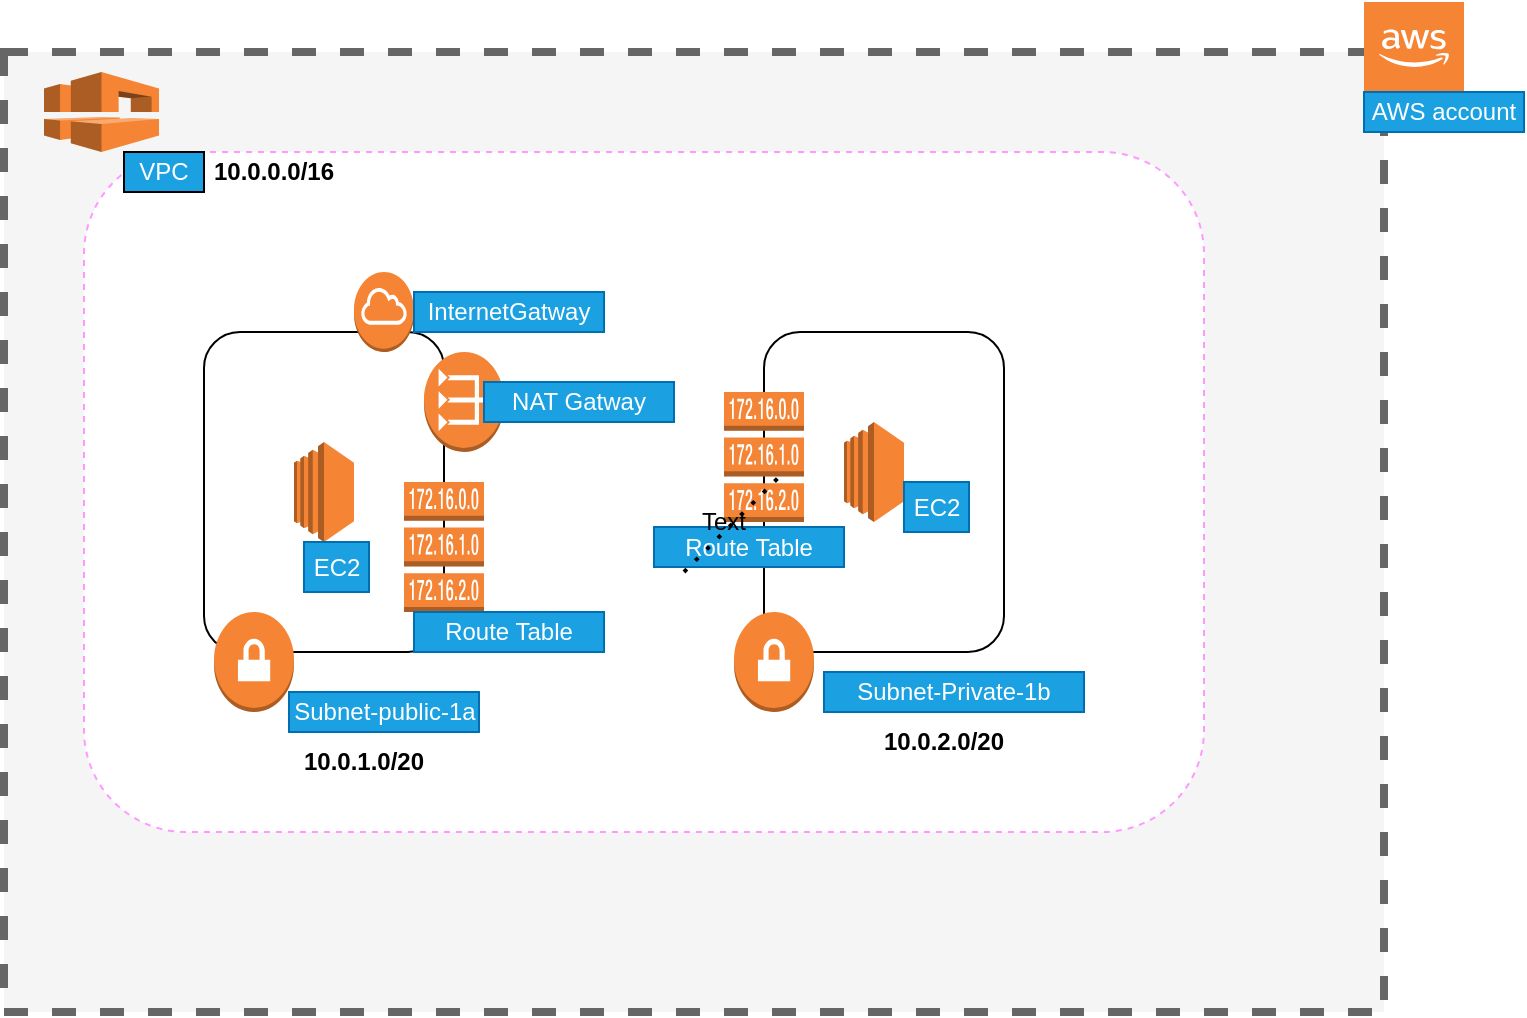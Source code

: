 <mxfile version="24.7.12">
  <diagram name="Page-1" id="WV9xIQ6IZs9nmJnuFk1x">
    <mxGraphModel dx="1050" dy="522" grid="1" gridSize="10" guides="1" tooltips="1" connect="1" arrows="1" fold="1" page="1" pageScale="1" pageWidth="850" pageHeight="1100" background="none" math="0" shadow="0">
      <root>
        <mxCell id="0" />
        <mxCell id="1" parent="0" />
        <mxCell id="RgGuMsB46pDfwZEgmnOT-1" value="" style="rounded=0;whiteSpace=wrap;html=1;fillColor=#f5f5f5;fontColor=#333333;strokeColor=#666666;dashed=1;strokeWidth=4;" vertex="1" parent="1">
          <mxGeometry x="60" y="40" width="690" height="480" as="geometry" />
        </mxCell>
        <mxCell id="RgGuMsB46pDfwZEgmnOT-2" value="&lt;span style=&quot;color: rgba(0, 0, 0, 0); font-family: monospace; font-size: 0px; text-align: start; text-wrap: nowrap;&quot;&gt;%3CmxGraphModel%3E%3Croot%3E%3CmxCell%20id%3D%220%22%2F%3E%3CmxCell%20id%3D%221%22%20parent%3D%220%22%2F%3E%3CmxCell%20id%3D%222%22%20value%3D%22Subnet-public-1a%22%20style%3D%22text%3Bhtml%3D1%3Balign%3Dcenter%3BverticalAlign%3Dmiddle%3BwhiteSpace%3Dwrap%3Brounded%3D0%3BfillColor%3D%231ba1e2%3BstrokeColor%3D%23006EAF%3BfontColor%3D%23ffffff%3B%22%20vertex%3D%221%22%20parent%3D%221%22%3E%3CmxGeometry%20x%3D%22202.5%22%20y%3D%22360%22%20width%3D%2295%22%20height%3D%2220%22%20as%3D%22geometry%22%2F%3E%3C%2FmxCell%3E%3C%2Froot%3E%3C%2FmxGraphModel%3E&lt;/span&gt;" style="rounded=1;whiteSpace=wrap;html=1;dashed=1;strokeColor=#FF99FF;" vertex="1" parent="1">
          <mxGeometry x="100" y="90" width="560" height="340" as="geometry" />
        </mxCell>
        <mxCell id="RgGuMsB46pDfwZEgmnOT-3" value="" style="rounded=1;whiteSpace=wrap;html=1;" vertex="1" parent="1">
          <mxGeometry x="160" y="180" width="120" height="160" as="geometry" />
        </mxCell>
        <mxCell id="RgGuMsB46pDfwZEgmnOT-4" value="" style="rounded=1;whiteSpace=wrap;html=1;" vertex="1" parent="1">
          <mxGeometry x="440" y="180" width="120" height="160" as="geometry" />
        </mxCell>
        <mxCell id="RgGuMsB46pDfwZEgmnOT-5" value="" style="outlineConnect=0;dashed=0;verticalLabelPosition=bottom;verticalAlign=top;align=center;html=1;shape=mxgraph.aws3.ec2;fillColor=#F58534;gradientColor=none;" vertex="1" parent="1">
          <mxGeometry x="205" y="235" width="30" height="50" as="geometry" />
        </mxCell>
        <mxCell id="RgGuMsB46pDfwZEgmnOT-6" value="" style="outlineConnect=0;dashed=0;verticalLabelPosition=bottom;verticalAlign=top;align=center;html=1;shape=mxgraph.aws3.ec2;fillColor=#F58534;gradientColor=none;" vertex="1" parent="1">
          <mxGeometry x="480" y="225" width="30" height="50" as="geometry" />
        </mxCell>
        <mxCell id="RgGuMsB46pDfwZEgmnOT-8" value="" style="outlineConnect=0;dashed=0;verticalLabelPosition=bottom;verticalAlign=top;align=center;html=1;shape=mxgraph.aws3.vpn_gateway;fillColor=#F58534;gradientColor=none;" vertex="1" parent="1">
          <mxGeometry x="165" y="320" width="40" height="50" as="geometry" />
        </mxCell>
        <mxCell id="RgGuMsB46pDfwZEgmnOT-9" value="" style="outlineConnect=0;dashed=0;verticalLabelPosition=bottom;verticalAlign=top;align=center;html=1;shape=mxgraph.aws3.vpn_gateway;fillColor=#F58534;gradientColor=none;" vertex="1" parent="1">
          <mxGeometry x="425" y="320" width="40" height="50" as="geometry" />
        </mxCell>
        <mxCell id="RgGuMsB46pDfwZEgmnOT-10" value="" style="outlineConnect=0;dashed=0;verticalLabelPosition=bottom;verticalAlign=top;align=center;html=1;shape=mxgraph.aws3.route_table;fillColor=#F58536;gradientColor=none;" vertex="1" parent="1">
          <mxGeometry x="260" y="255" width="40" height="65" as="geometry" />
        </mxCell>
        <mxCell id="RgGuMsB46pDfwZEgmnOT-11" value="" style="outlineConnect=0;dashed=0;verticalLabelPosition=bottom;verticalAlign=top;align=center;html=1;shape=mxgraph.aws3.route_table;fillColor=#F58536;gradientColor=none;" vertex="1" parent="1">
          <mxGeometry x="420" y="210" width="40" height="65" as="geometry" />
        </mxCell>
        <mxCell id="RgGuMsB46pDfwZEgmnOT-12" value="" style="outlineConnect=0;dashed=0;verticalLabelPosition=bottom;verticalAlign=top;align=center;html=1;shape=mxgraph.aws3.internet_gateway;fillColor=#F58534;gradientColor=none;" vertex="1" parent="1">
          <mxGeometry x="235" y="150" width="30" height="40" as="geometry" />
        </mxCell>
        <mxCell id="RgGuMsB46pDfwZEgmnOT-13" value="" style="outlineConnect=0;dashed=0;verticalLabelPosition=bottom;verticalAlign=top;align=center;html=1;shape=mxgraph.aws3.vpc_nat_gateway;fillColor=#F58536;gradientColor=none;" vertex="1" parent="1">
          <mxGeometry x="270" y="190" width="40" height="50" as="geometry" />
        </mxCell>
        <mxCell id="RgGuMsB46pDfwZEgmnOT-14" value="" style="outlineConnect=0;dashed=0;verticalLabelPosition=bottom;verticalAlign=top;align=center;html=1;shape=mxgraph.aws3.cloud_2;fillColor=#F58534;gradientColor=none;" vertex="1" parent="1">
          <mxGeometry x="740" y="15" width="50" height="45" as="geometry" />
        </mxCell>
        <mxCell id="RgGuMsB46pDfwZEgmnOT-15" value="" style="outlineConnect=0;dashed=0;verticalLabelPosition=bottom;verticalAlign=top;align=center;html=1;shape=mxgraph.aws3.vpc;fillColor=#F58534;gradientColor=none;" vertex="1" parent="1">
          <mxGeometry x="80" y="50" width="57.5" height="40" as="geometry" />
        </mxCell>
        <mxCell id="RgGuMsB46pDfwZEgmnOT-16" value="VPC" style="text;html=1;align=center;verticalAlign=middle;whiteSpace=wrap;rounded=0;fillColor=#1ba1e2;strokeColor=default;fontColor=#ffffff;" vertex="1" parent="1">
          <mxGeometry x="120" y="90" width="40" height="20" as="geometry" />
        </mxCell>
        <mxCell id="RgGuMsB46pDfwZEgmnOT-18" value="InternetGatway" style="text;html=1;align=center;verticalAlign=middle;whiteSpace=wrap;rounded=0;fillColor=#1ba1e2;strokeColor=#006EAF;fontColor=#ffffff;" vertex="1" parent="1">
          <mxGeometry x="265" y="160" width="95" height="20" as="geometry" />
        </mxCell>
        <mxCell id="RgGuMsB46pDfwZEgmnOT-19" value="NAT Gatway" style="text;html=1;align=center;verticalAlign=middle;whiteSpace=wrap;rounded=0;fillColor=#1ba1e2;strokeColor=#006EAF;fontColor=#ffffff;" vertex="1" parent="1">
          <mxGeometry x="300" y="205" width="95" height="20" as="geometry" />
        </mxCell>
        <mxCell id="RgGuMsB46pDfwZEgmnOT-20" value="Route Table" style="text;html=1;align=center;verticalAlign=middle;whiteSpace=wrap;rounded=0;fillColor=#1ba1e2;strokeColor=#006EAF;fontColor=#ffffff;" vertex="1" parent="1">
          <mxGeometry x="265" y="320" width="95" height="20" as="geometry" />
        </mxCell>
        <mxCell id="RgGuMsB46pDfwZEgmnOT-21" value="Route Table" style="text;html=1;align=center;verticalAlign=middle;whiteSpace=wrap;rounded=0;fillColor=#1ba1e2;strokeColor=#006EAF;fontColor=#ffffff;" vertex="1" parent="1">
          <mxGeometry x="385" y="277.5" width="95" height="20" as="geometry" />
        </mxCell>
        <mxCell id="RgGuMsB46pDfwZEgmnOT-22" value="Subnet-public-1a" style="text;html=1;align=center;verticalAlign=middle;whiteSpace=wrap;rounded=0;fillColor=#1ba1e2;strokeColor=#006EAF;fontColor=#ffffff;" vertex="1" parent="1">
          <mxGeometry x="202.5" y="360" width="95" height="20" as="geometry" />
        </mxCell>
        <mxCell id="RgGuMsB46pDfwZEgmnOT-23" value="Subnet-Private-1b" style="text;html=1;align=center;verticalAlign=middle;whiteSpace=wrap;rounded=0;fillColor=#1ba1e2;strokeColor=#006EAF;fontColor=#ffffff;" vertex="1" parent="1">
          <mxGeometry x="470" y="350" width="130" height="20" as="geometry" />
        </mxCell>
        <mxCell id="RgGuMsB46pDfwZEgmnOT-24" value="EC2" style="text;html=1;align=center;verticalAlign=middle;whiteSpace=wrap;rounded=0;fillColor=#1ba1e2;strokeColor=#006EAF;fontColor=#ffffff;" vertex="1" parent="1">
          <mxGeometry x="210" y="285" width="32.5" height="25" as="geometry" />
        </mxCell>
        <mxCell id="RgGuMsB46pDfwZEgmnOT-25" value="EC2" style="text;html=1;align=center;verticalAlign=middle;whiteSpace=wrap;rounded=0;fillColor=#1ba1e2;strokeColor=#006EAF;fontColor=#ffffff;" vertex="1" parent="1">
          <mxGeometry x="510" y="255" width="32.5" height="25" as="geometry" />
        </mxCell>
        <mxCell id="RgGuMsB46pDfwZEgmnOT-26" value="" style="endArrow=none;dashed=1;html=1;dashPattern=1 3;strokeWidth=2;rounded=0;strokeColor=default;" edge="1" parent="1">
          <mxGeometry width="50" height="50" relative="1" as="geometry">
            <mxPoint x="400" y="300" as="sourcePoint" />
            <mxPoint x="450" y="250" as="targetPoint" />
          </mxGeometry>
        </mxCell>
        <mxCell id="RgGuMsB46pDfwZEgmnOT-27" value="AWS account" style="text;html=1;align=center;verticalAlign=middle;whiteSpace=wrap;rounded=0;fillColor=#1ba1e2;strokeColor=#006EAF;fontColor=#ffffff;" vertex="1" parent="1">
          <mxGeometry x="740" y="60" width="80" height="20" as="geometry" />
        </mxCell>
        <mxCell id="RgGuMsB46pDfwZEgmnOT-28" value="Text" style="text;html=1;align=center;verticalAlign=middle;whiteSpace=wrap;rounded=0;" vertex="1" parent="1">
          <mxGeometry x="390" y="260" width="60" height="30" as="geometry" />
        </mxCell>
        <mxCell id="RgGuMsB46pDfwZEgmnOT-29" value="&lt;b&gt;10.0.0.0/16&lt;/b&gt;" style="text;html=1;align=center;verticalAlign=middle;whiteSpace=wrap;rounded=0;" vertex="1" parent="1">
          <mxGeometry x="165" y="85" width="60" height="30" as="geometry" />
        </mxCell>
        <mxCell id="RgGuMsB46pDfwZEgmnOT-30" value="&lt;b&gt;10.0.1.0/20&lt;/b&gt;" style="text;html=1;align=center;verticalAlign=middle;whiteSpace=wrap;rounded=0;" vertex="1" parent="1">
          <mxGeometry x="210" y="380" width="60" height="30" as="geometry" />
        </mxCell>
        <mxCell id="RgGuMsB46pDfwZEgmnOT-31" value="&lt;b&gt;10.0.2.0/20&lt;/b&gt;" style="text;html=1;align=center;verticalAlign=middle;whiteSpace=wrap;rounded=0;" vertex="1" parent="1">
          <mxGeometry x="500" y="370" width="60" height="30" as="geometry" />
        </mxCell>
      </root>
    </mxGraphModel>
  </diagram>
</mxfile>
